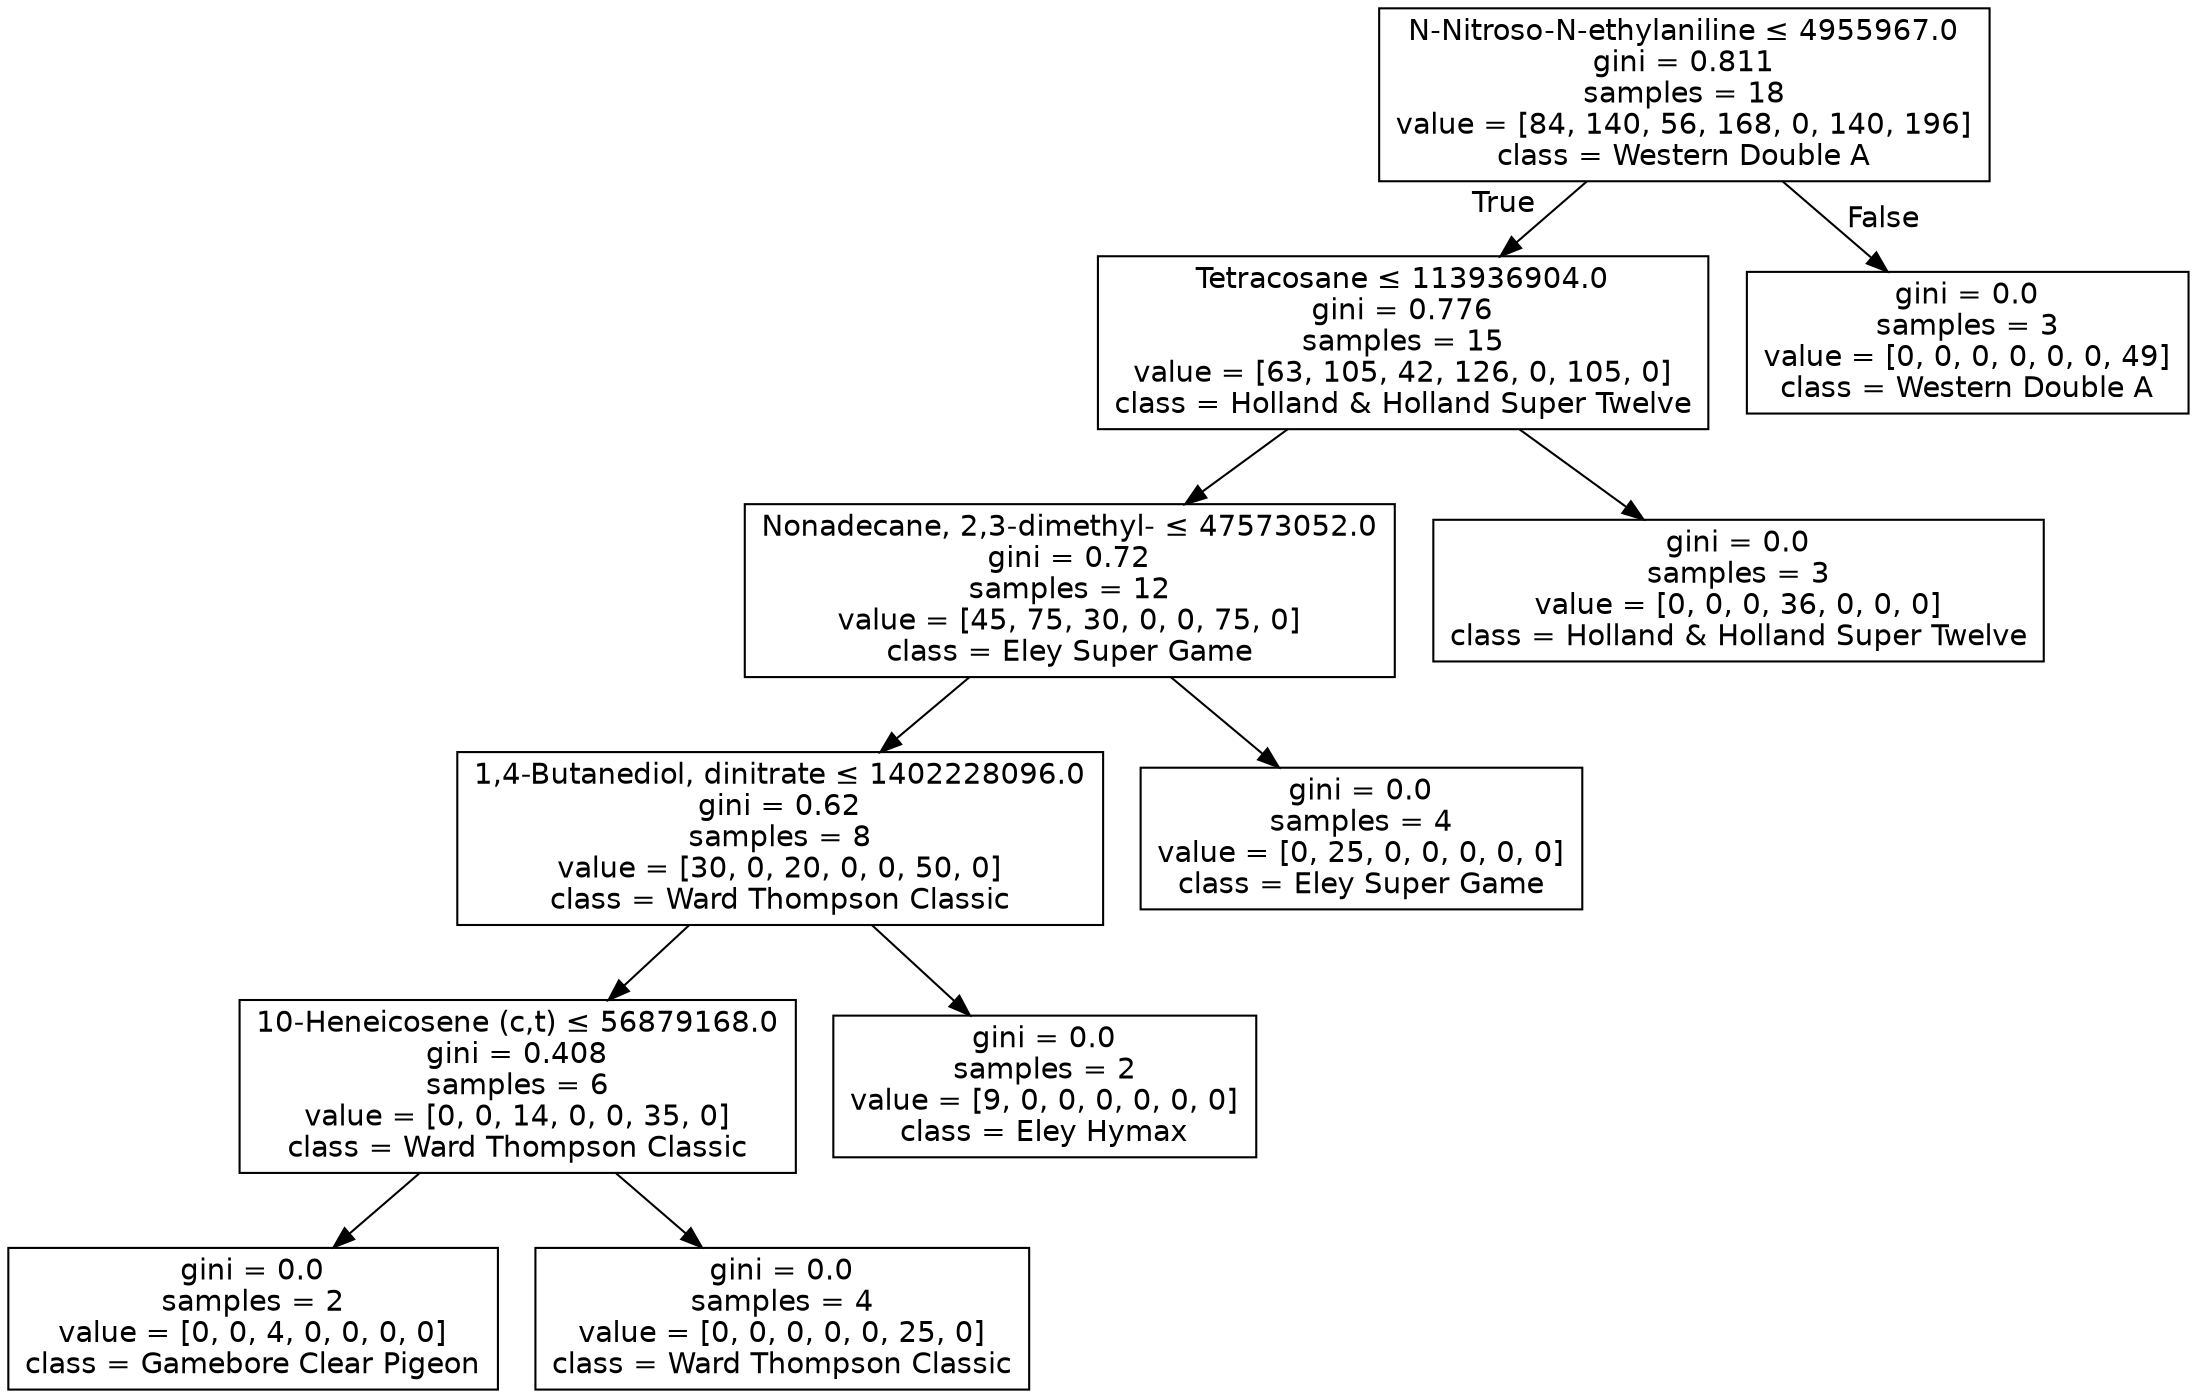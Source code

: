 digraph Tree {
node [shape=box, fontname="helvetica"] ;
edge [fontname="helvetica"] ;
0 [label=<N-Nitroso-N-ethylaniline &le; 4955967.0<br/>gini = 0.811<br/>samples = 18<br/>value = [84, 140, 56, 168, 0, 140, 196]<br/>class = Western Double A>] ;
1 [label=<Tetracosane &le; 113936904.0<br/>gini = 0.776<br/>samples = 15<br/>value = [63, 105, 42, 126, 0, 105, 0]<br/>class = Holland &amp; Holland Super Twelve>] ;
0 -> 1 [labeldistance=2.5, labelangle=45, headlabel="True"] ;
2 [label=<Nonadecane, 2,3-dimethyl- &le; 47573052.0<br/>gini = 0.72<br/>samples = 12<br/>value = [45, 75, 30, 0, 0, 75, 0]<br/>class = Eley Super Game>] ;
1 -> 2 ;
3 [label=<1,4-Butanediol, dinitrate &le; 1402228096.0<br/>gini = 0.62<br/>samples = 8<br/>value = [30, 0, 20, 0, 0, 50, 0]<br/>class = Ward Thompson Classic>] ;
2 -> 3 ;
4 [label=<10-Heneicosene (c,t) &le; 56879168.0<br/>gini = 0.408<br/>samples = 6<br/>value = [0, 0, 14, 0, 0, 35, 0]<br/>class = Ward Thompson Classic>] ;
3 -> 4 ;
5 [label=<gini = 0.0<br/>samples = 2<br/>value = [0, 0, 4, 0, 0, 0, 0]<br/>class = Gamebore Clear Pigeon>] ;
4 -> 5 ;
6 [label=<gini = 0.0<br/>samples = 4<br/>value = [0, 0, 0, 0, 0, 25, 0]<br/>class = Ward Thompson Classic>] ;
4 -> 6 ;
7 [label=<gini = 0.0<br/>samples = 2<br/>value = [9, 0, 0, 0, 0, 0, 0]<br/>class = Eley Hymax>] ;
3 -> 7 ;
8 [label=<gini = 0.0<br/>samples = 4<br/>value = [0, 25, 0, 0, 0, 0, 0]<br/>class = Eley Super Game>] ;
2 -> 8 ;
9 [label=<gini = 0.0<br/>samples = 3<br/>value = [0, 0, 0, 36, 0, 0, 0]<br/>class = Holland &amp; Holland Super Twelve>] ;
1 -> 9 ;
10 [label=<gini = 0.0<br/>samples = 3<br/>value = [0, 0, 0, 0, 0, 0, 49]<br/>class = Western Double A>] ;
0 -> 10 [labeldistance=2.5, labelangle=-45, headlabel="False"] ;
}
